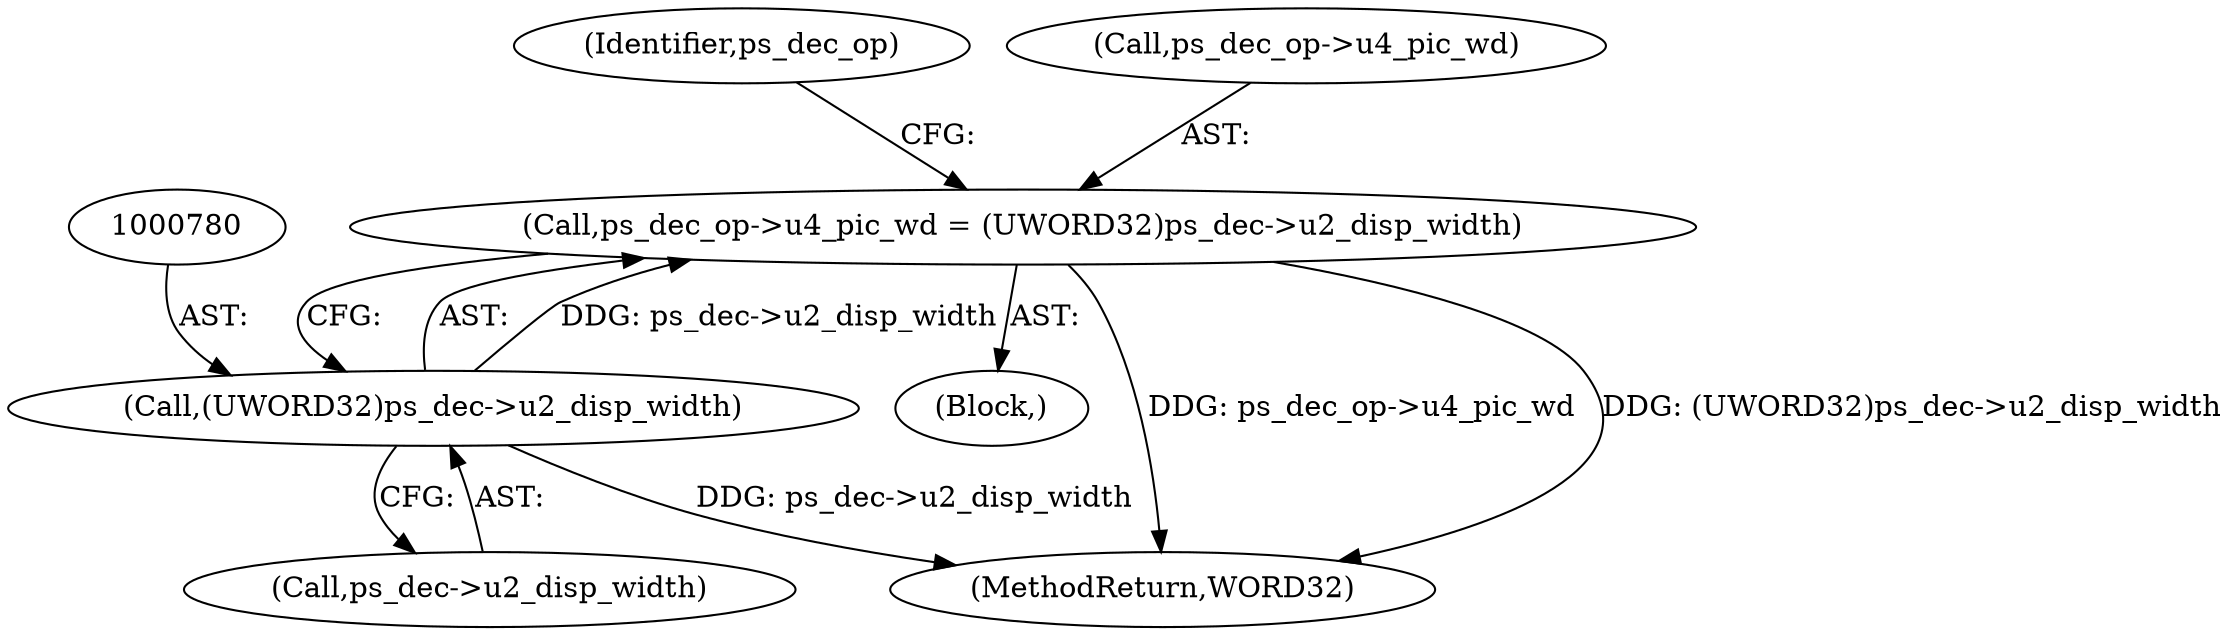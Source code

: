 digraph "0_Android_494561291a503840f385fbcd11d9bc5f4dc502b8@pointer" {
"1000775" [label="(Call,ps_dec_op->u4_pic_wd = (UWORD32)ps_dec->u2_disp_width)"];
"1000779" [label="(Call,(UWORD32)ps_dec->u2_disp_width)"];
"1000775" [label="(Call,ps_dec_op->u4_pic_wd = (UWORD32)ps_dec->u2_disp_width)"];
"1000781" [label="(Call,ps_dec->u2_disp_width)"];
"1000712" [label="(Block,)"];
"1000779" [label="(Call,(UWORD32)ps_dec->u2_disp_width)"];
"1000786" [label="(Identifier,ps_dec_op)"];
"1002226" [label="(MethodReturn,WORD32)"];
"1000776" [label="(Call,ps_dec_op->u4_pic_wd)"];
"1000775" -> "1000712"  [label="AST: "];
"1000775" -> "1000779"  [label="CFG: "];
"1000776" -> "1000775"  [label="AST: "];
"1000779" -> "1000775"  [label="AST: "];
"1000786" -> "1000775"  [label="CFG: "];
"1000775" -> "1002226"  [label="DDG: ps_dec_op->u4_pic_wd"];
"1000775" -> "1002226"  [label="DDG: (UWORD32)ps_dec->u2_disp_width"];
"1000779" -> "1000775"  [label="DDG: ps_dec->u2_disp_width"];
"1000779" -> "1000781"  [label="CFG: "];
"1000780" -> "1000779"  [label="AST: "];
"1000781" -> "1000779"  [label="AST: "];
"1000779" -> "1002226"  [label="DDG: ps_dec->u2_disp_width"];
}
